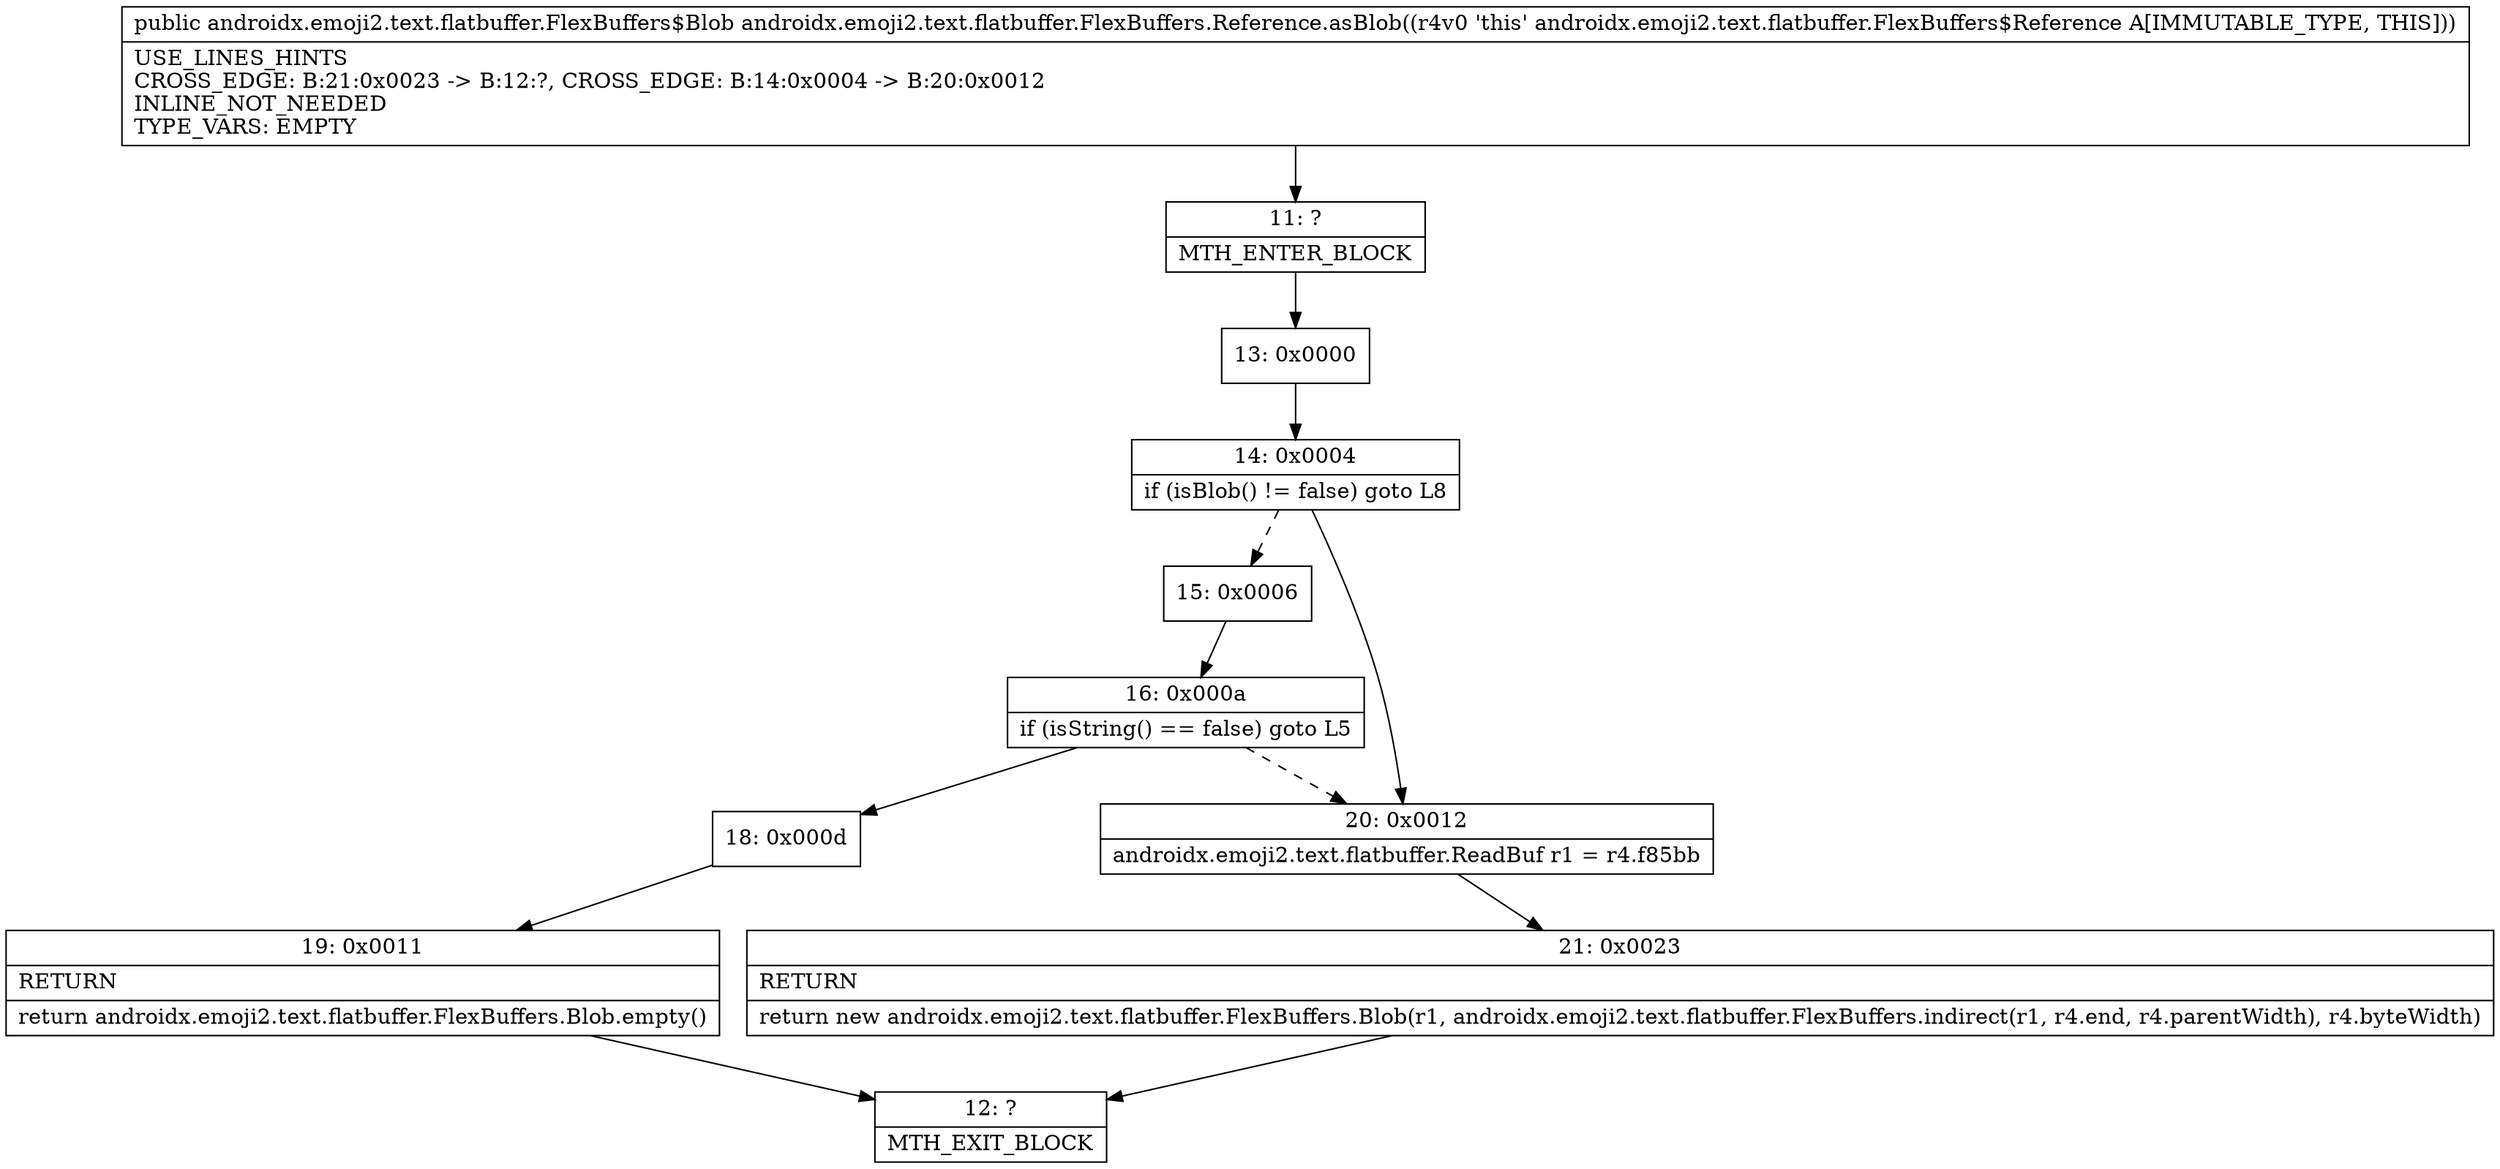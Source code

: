 digraph "CFG forandroidx.emoji2.text.flatbuffer.FlexBuffers.Reference.asBlob()Landroidx\/emoji2\/text\/flatbuffer\/FlexBuffers$Blob;" {
Node_11 [shape=record,label="{11\:\ ?|MTH_ENTER_BLOCK\l}"];
Node_13 [shape=record,label="{13\:\ 0x0000}"];
Node_14 [shape=record,label="{14\:\ 0x0004|if (isBlob() != false) goto L8\l}"];
Node_15 [shape=record,label="{15\:\ 0x0006}"];
Node_16 [shape=record,label="{16\:\ 0x000a|if (isString() == false) goto L5\l}"];
Node_18 [shape=record,label="{18\:\ 0x000d}"];
Node_19 [shape=record,label="{19\:\ 0x0011|RETURN\l|return androidx.emoji2.text.flatbuffer.FlexBuffers.Blob.empty()\l}"];
Node_12 [shape=record,label="{12\:\ ?|MTH_EXIT_BLOCK\l}"];
Node_20 [shape=record,label="{20\:\ 0x0012|androidx.emoji2.text.flatbuffer.ReadBuf r1 = r4.f85bb\l}"];
Node_21 [shape=record,label="{21\:\ 0x0023|RETURN\l|return new androidx.emoji2.text.flatbuffer.FlexBuffers.Blob(r1, androidx.emoji2.text.flatbuffer.FlexBuffers.indirect(r1, r4.end, r4.parentWidth), r4.byteWidth)\l}"];
MethodNode[shape=record,label="{public androidx.emoji2.text.flatbuffer.FlexBuffers$Blob androidx.emoji2.text.flatbuffer.FlexBuffers.Reference.asBlob((r4v0 'this' androidx.emoji2.text.flatbuffer.FlexBuffers$Reference A[IMMUTABLE_TYPE, THIS]))  | USE_LINES_HINTS\lCROSS_EDGE: B:21:0x0023 \-\> B:12:?, CROSS_EDGE: B:14:0x0004 \-\> B:20:0x0012\lINLINE_NOT_NEEDED\lTYPE_VARS: EMPTY\l}"];
MethodNode -> Node_11;Node_11 -> Node_13;
Node_13 -> Node_14;
Node_14 -> Node_15[style=dashed];
Node_14 -> Node_20;
Node_15 -> Node_16;
Node_16 -> Node_18;
Node_16 -> Node_20[style=dashed];
Node_18 -> Node_19;
Node_19 -> Node_12;
Node_20 -> Node_21;
Node_21 -> Node_12;
}

